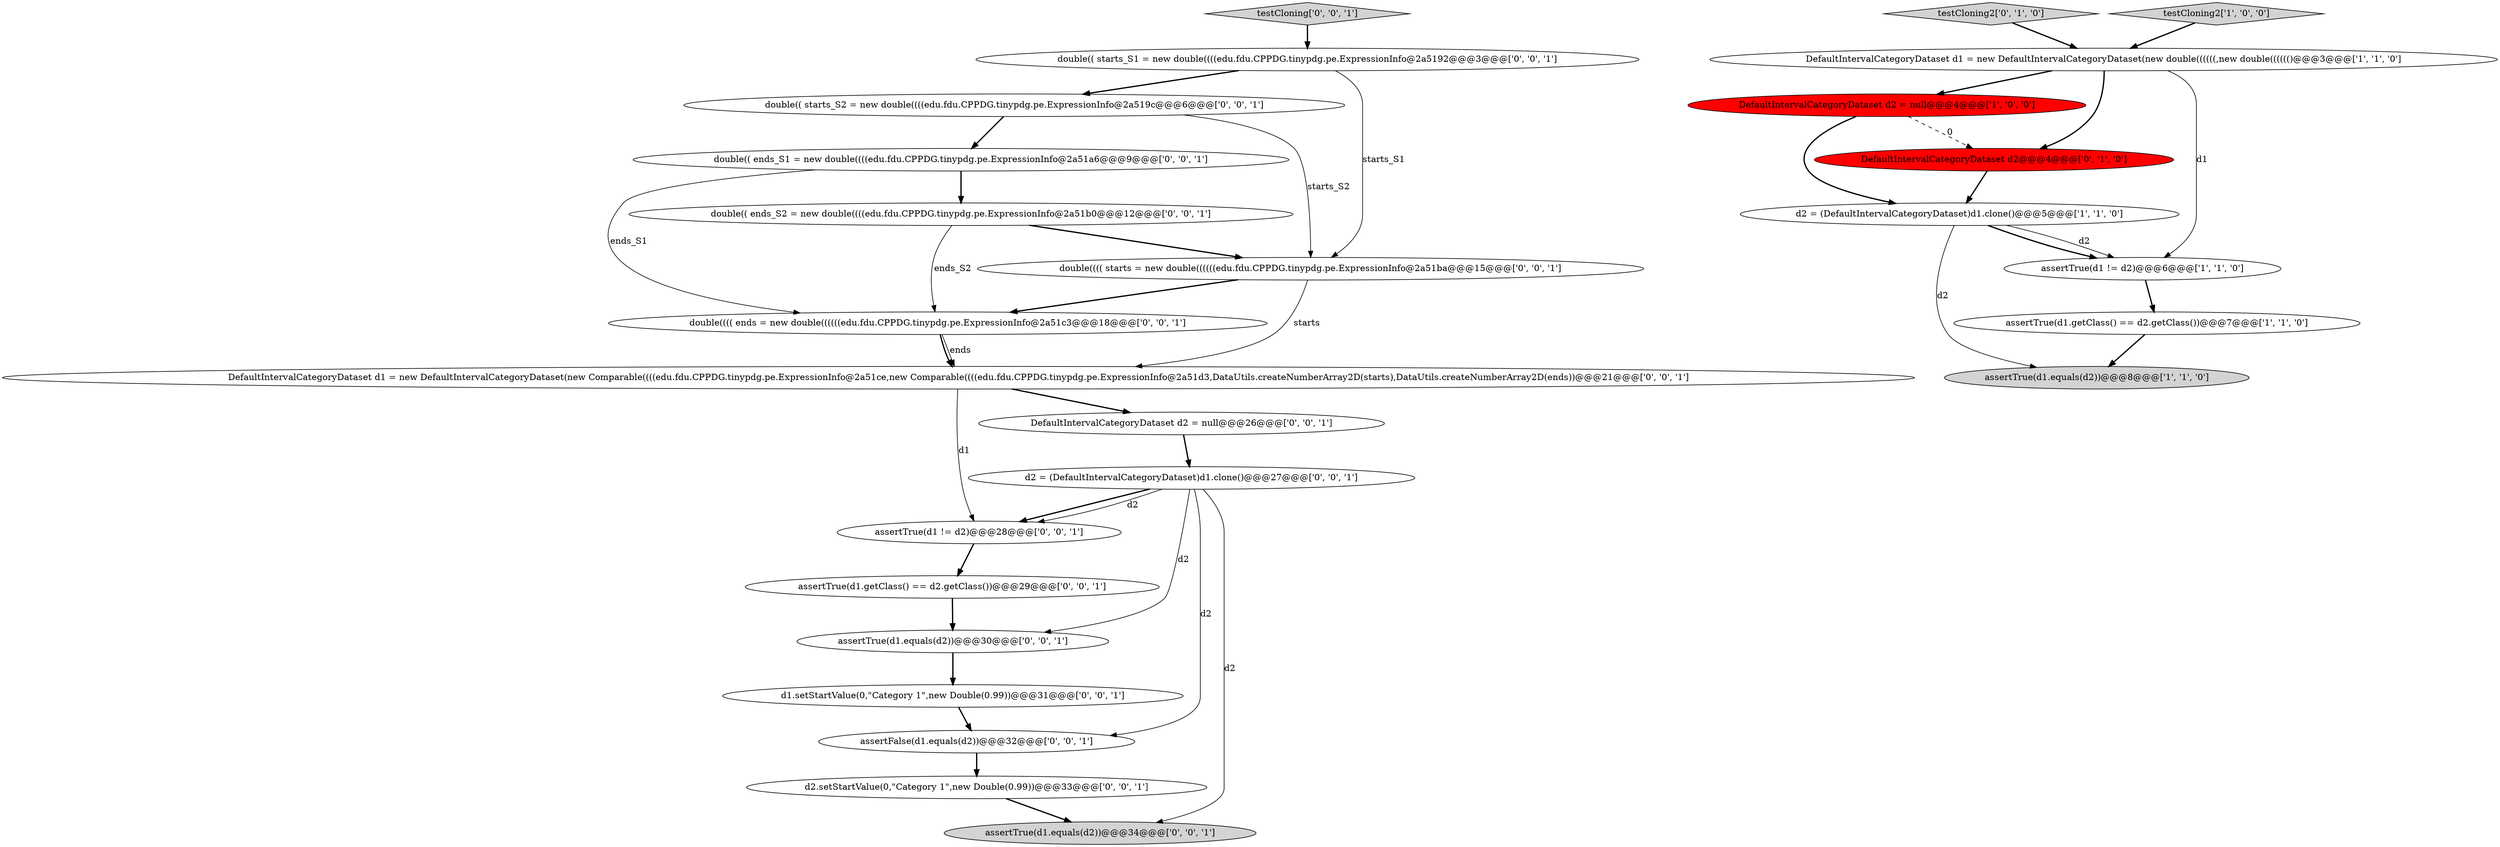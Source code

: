 digraph {
23 [style = filled, label = "assertTrue(d1 != d2)@@@28@@@['0', '0', '1']", fillcolor = white, shape = ellipse image = "AAA0AAABBB3BBB"];
25 [style = filled, label = "DefaultIntervalCategoryDataset d2 = null@@@26@@@['0', '0', '1']", fillcolor = white, shape = ellipse image = "AAA0AAABBB3BBB"];
1 [style = filled, label = "DefaultIntervalCategoryDataset d1 = new DefaultIntervalCategoryDataset(new double((((((,new double(((((()@@@3@@@['1', '1', '0']", fillcolor = white, shape = ellipse image = "AAA0AAABBB1BBB"];
15 [style = filled, label = "double(((( ends = new double((((((edu.fdu.CPPDG.tinypdg.pe.ExpressionInfo@2a51c3@@@18@@@['0', '0', '1']", fillcolor = white, shape = ellipse image = "AAA0AAABBB3BBB"];
14 [style = filled, label = "double(( starts_S1 = new double((((edu.fdu.CPPDG.tinypdg.pe.ExpressionInfo@2a5192@@@3@@@['0', '0', '1']", fillcolor = white, shape = ellipse image = "AAA0AAABBB3BBB"];
2 [style = filled, label = "DefaultIntervalCategoryDataset d2 = null@@@4@@@['1', '0', '0']", fillcolor = red, shape = ellipse image = "AAA1AAABBB1BBB"];
6 [style = filled, label = "d2 = (DefaultIntervalCategoryDataset)d1.clone()@@@5@@@['1', '1', '0']", fillcolor = white, shape = ellipse image = "AAA0AAABBB1BBB"];
20 [style = filled, label = "assertTrue(d1.equals(d2))@@@30@@@['0', '0', '1']", fillcolor = white, shape = ellipse image = "AAA0AAABBB3BBB"];
19 [style = filled, label = "d1.setStartValue(0,\"Category 1\",new Double(0.99))@@@31@@@['0', '0', '1']", fillcolor = white, shape = ellipse image = "AAA0AAABBB3BBB"];
8 [style = filled, label = "DefaultIntervalCategoryDataset d2@@@4@@@['0', '1', '0']", fillcolor = red, shape = ellipse image = "AAA1AAABBB2BBB"];
12 [style = filled, label = "double(( ends_S1 = new double((((edu.fdu.CPPDG.tinypdg.pe.ExpressionInfo@2a51a6@@@9@@@['0', '0', '1']", fillcolor = white, shape = ellipse image = "AAA0AAABBB3BBB"];
10 [style = filled, label = "assertTrue(d1.equals(d2))@@@34@@@['0', '0', '1']", fillcolor = lightgray, shape = ellipse image = "AAA0AAABBB3BBB"];
9 [style = filled, label = "double(( starts_S2 = new double((((edu.fdu.CPPDG.tinypdg.pe.ExpressionInfo@2a519c@@@6@@@['0', '0', '1']", fillcolor = white, shape = ellipse image = "AAA0AAABBB3BBB"];
21 [style = filled, label = "testCloning['0', '0', '1']", fillcolor = lightgray, shape = diamond image = "AAA0AAABBB3BBB"];
17 [style = filled, label = "d2 = (DefaultIntervalCategoryDataset)d1.clone()@@@27@@@['0', '0', '1']", fillcolor = white, shape = ellipse image = "AAA0AAABBB3BBB"];
16 [style = filled, label = "DefaultIntervalCategoryDataset d1 = new DefaultIntervalCategoryDataset(new Comparable((((edu.fdu.CPPDG.tinypdg.pe.ExpressionInfo@2a51ce,new Comparable((((edu.fdu.CPPDG.tinypdg.pe.ExpressionInfo@2a51d3,DataUtils.createNumberArray2D(starts),DataUtils.createNumberArray2D(ends))@@@21@@@['0', '0', '1']", fillcolor = white, shape = ellipse image = "AAA0AAABBB3BBB"];
18 [style = filled, label = "d2.setStartValue(0,\"Category 1\",new Double(0.99))@@@33@@@['0', '0', '1']", fillcolor = white, shape = ellipse image = "AAA0AAABBB3BBB"];
5 [style = filled, label = "assertTrue(d1 != d2)@@@6@@@['1', '1', '0']", fillcolor = white, shape = ellipse image = "AAA0AAABBB1BBB"];
7 [style = filled, label = "testCloning2['0', '1', '0']", fillcolor = lightgray, shape = diamond image = "AAA0AAABBB2BBB"];
4 [style = filled, label = "assertTrue(d1.equals(d2))@@@8@@@['1', '1', '0']", fillcolor = lightgray, shape = ellipse image = "AAA0AAABBB1BBB"];
11 [style = filled, label = "assertTrue(d1.getClass() == d2.getClass())@@@29@@@['0', '0', '1']", fillcolor = white, shape = ellipse image = "AAA0AAABBB3BBB"];
22 [style = filled, label = "double(( ends_S2 = new double((((edu.fdu.CPPDG.tinypdg.pe.ExpressionInfo@2a51b0@@@12@@@['0', '0', '1']", fillcolor = white, shape = ellipse image = "AAA0AAABBB3BBB"];
3 [style = filled, label = "assertTrue(d1.getClass() == d2.getClass())@@@7@@@['1', '1', '0']", fillcolor = white, shape = ellipse image = "AAA0AAABBB1BBB"];
13 [style = filled, label = "double(((( starts = new double((((((edu.fdu.CPPDG.tinypdg.pe.ExpressionInfo@2a51ba@@@15@@@['0', '0', '1']", fillcolor = white, shape = ellipse image = "AAA0AAABBB3BBB"];
24 [style = filled, label = "assertFalse(d1.equals(d2))@@@32@@@['0', '0', '1']", fillcolor = white, shape = ellipse image = "AAA0AAABBB3BBB"];
0 [style = filled, label = "testCloning2['1', '0', '0']", fillcolor = lightgray, shape = diamond image = "AAA0AAABBB1BBB"];
5->3 [style = bold, label=""];
11->20 [style = bold, label=""];
9->13 [style = solid, label="starts_S2"];
15->16 [style = solid, label="ends"];
7->1 [style = bold, label=""];
1->8 [style = bold, label=""];
2->6 [style = bold, label=""];
17->20 [style = solid, label="d2"];
13->16 [style = solid, label="starts"];
6->5 [style = solid, label="d2"];
16->25 [style = bold, label=""];
8->6 [style = bold, label=""];
15->16 [style = bold, label=""];
24->18 [style = bold, label=""];
3->4 [style = bold, label=""];
25->17 [style = bold, label=""];
17->23 [style = bold, label=""];
12->15 [style = solid, label="ends_S1"];
2->8 [style = dashed, label="0"];
19->24 [style = bold, label=""];
14->13 [style = solid, label="starts_S1"];
17->23 [style = solid, label="d2"];
6->4 [style = solid, label="d2"];
6->5 [style = bold, label=""];
16->23 [style = solid, label="d1"];
22->15 [style = solid, label="ends_S2"];
18->10 [style = bold, label=""];
0->1 [style = bold, label=""];
17->10 [style = solid, label="d2"];
14->9 [style = bold, label=""];
1->2 [style = bold, label=""];
9->12 [style = bold, label=""];
13->15 [style = bold, label=""];
1->5 [style = solid, label="d1"];
23->11 [style = bold, label=""];
20->19 [style = bold, label=""];
12->22 [style = bold, label=""];
22->13 [style = bold, label=""];
17->24 [style = solid, label="d2"];
21->14 [style = bold, label=""];
}
